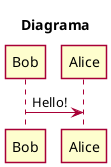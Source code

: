 @startuml Samples

    ' ================================= TWEAKS =================================
    skin rose
    skinparam classFontName Calibri
    skinparam shadowing false
    ' --------------------------------------------------------------------------

    title Diagrama

    Bob -> Alice: Hello!

@enduml